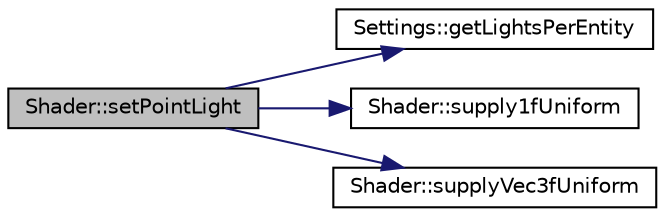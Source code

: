 digraph "Shader::setPointLight"
{
 // INTERACTIVE_SVG=YES
 // LATEX_PDF_SIZE
  edge [fontname="Helvetica",fontsize="10",labelfontname="Helvetica",labelfontsize="10"];
  node [fontname="Helvetica",fontsize="10",shape=record];
  rankdir="LR";
  Node1 [label="Shader::setPointLight",height=0.2,width=0.4,color="black", fillcolor="grey75", style="filled", fontcolor="black",tooltip=" "];
  Node1 -> Node2 [color="midnightblue",fontsize="10",style="solid",fontname="Helvetica"];
  Node2 [label="Settings::getLightsPerEntity",height=0.2,width=0.4,color="black", fillcolor="white", style="filled",URL="$db/d2b/class_settings.html#ac25f3a418000ad7512363abe4d786c00",tooltip=" "];
  Node1 -> Node3 [color="midnightblue",fontsize="10",style="solid",fontname="Helvetica"];
  Node3 [label="Shader::supply1fUniform",height=0.2,width=0.4,color="black", fillcolor="white", style="filled",URL="$d1/d51/class_shader.html#af7b2edf38072fea1836082ab8c6cfbc8",tooltip=" "];
  Node1 -> Node4 [color="midnightblue",fontsize="10",style="solid",fontname="Helvetica"];
  Node4 [label="Shader::supplyVec3fUniform",height=0.2,width=0.4,color="black", fillcolor="white", style="filled",URL="$d1/d51/class_shader.html#a873f88df30cb970cd4dd96c261bb5f77",tooltip=" "];
}
